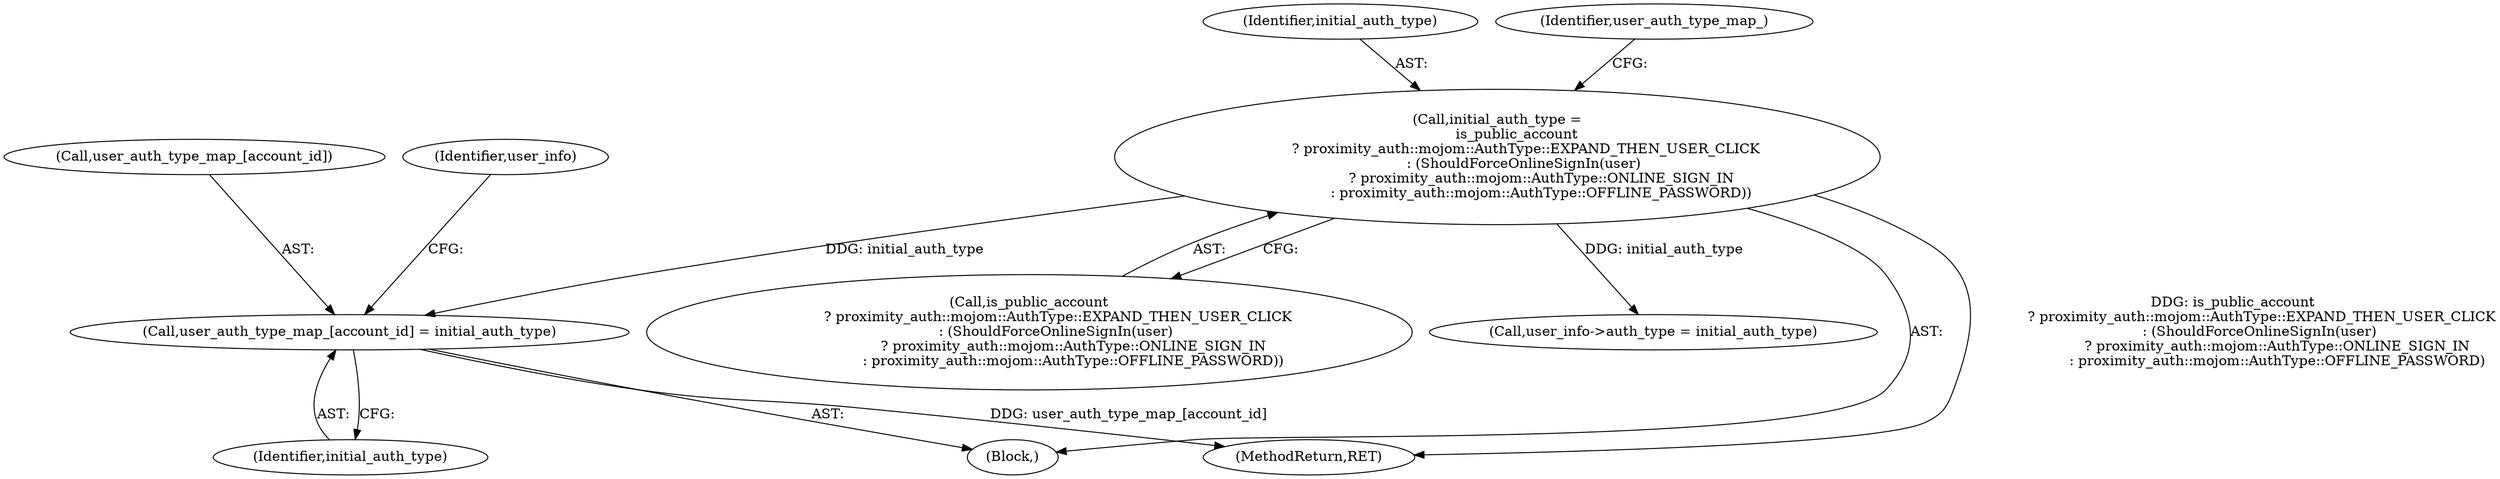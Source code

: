 digraph "0_Chrome_c66b1fc49870c514b1c1e8b53498153176d7ec2b_6@array" {
"1000153" [label="(Call,user_auth_type_map_[account_id] = initial_auth_type)"];
"1000143" [label="(Call,initial_auth_type =\n         is_public_account\n             ? proximity_auth::mojom::AuthType::EXPAND_THEN_USER_CLICK\n            : (ShouldForceOnlineSignIn(user)\n                    ? proximity_auth::mojom::AuthType::ONLINE_SIGN_IN\n                    : proximity_auth::mojom::AuthType::OFFLINE_PASSWORD))"];
"1000144" [label="(Identifier,initial_auth_type)"];
"1000153" [label="(Call,user_auth_type_map_[account_id] = initial_auth_type)"];
"1000204" [label="(Call,user_info->auth_type = initial_auth_type)"];
"1000143" [label="(Call,initial_auth_type =\n         is_public_account\n             ? proximity_auth::mojom::AuthType::EXPAND_THEN_USER_CLICK\n            : (ShouldForceOnlineSignIn(user)\n                    ? proximity_auth::mojom::AuthType::ONLINE_SIGN_IN\n                    : proximity_auth::mojom::AuthType::OFFLINE_PASSWORD))"];
"1000125" [label="(Block,)"];
"1000155" [label="(Identifier,user_auth_type_map_)"];
"1000154" [label="(Call,user_auth_type_map_[account_id])"];
"1000160" [label="(Identifier,user_info)"];
"1000353" [label="(MethodReturn,RET)"];
"1000145" [label="(Call,is_public_account\n             ? proximity_auth::mojom::AuthType::EXPAND_THEN_USER_CLICK\n            : (ShouldForceOnlineSignIn(user)\n                    ? proximity_auth::mojom::AuthType::ONLINE_SIGN_IN\n                    : proximity_auth::mojom::AuthType::OFFLINE_PASSWORD))"];
"1000157" [label="(Identifier,initial_auth_type)"];
"1000153" -> "1000125"  [label="AST: "];
"1000153" -> "1000157"  [label="CFG: "];
"1000154" -> "1000153"  [label="AST: "];
"1000157" -> "1000153"  [label="AST: "];
"1000160" -> "1000153"  [label="CFG: "];
"1000153" -> "1000353"  [label="DDG: user_auth_type_map_[account_id]"];
"1000143" -> "1000153"  [label="DDG: initial_auth_type"];
"1000143" -> "1000125"  [label="AST: "];
"1000143" -> "1000145"  [label="CFG: "];
"1000144" -> "1000143"  [label="AST: "];
"1000145" -> "1000143"  [label="AST: "];
"1000155" -> "1000143"  [label="CFG: "];
"1000143" -> "1000353"  [label="DDG: is_public_account\n             ? proximity_auth::mojom::AuthType::EXPAND_THEN_USER_CLICK\n            : (ShouldForceOnlineSignIn(user)\n                    ? proximity_auth::mojom::AuthType::ONLINE_SIGN_IN\n                    : proximity_auth::mojom::AuthType::OFFLINE_PASSWORD)"];
"1000143" -> "1000204"  [label="DDG: initial_auth_type"];
}
